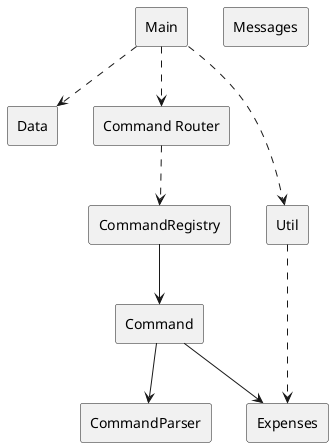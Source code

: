 @startuml
skinparam componentStyle rectangle
skinparam packageStyle rect

[Main]
[Command]
[CommandRegistry]
[CommandParser]
[Data]
[Command Router]
[Expenses]
[Util]
[Messages]

[Main] ..> [Command Router]
[Main] ..> [Data]
[Main] ..> [Util]
[Util] ..> [Expenses]
[Command Router] ..> [CommandRegistry]
[CommandRegistry] --> [Command]
[Command] --> [CommandParser]
[Command] --> [Expenses]

@enduml